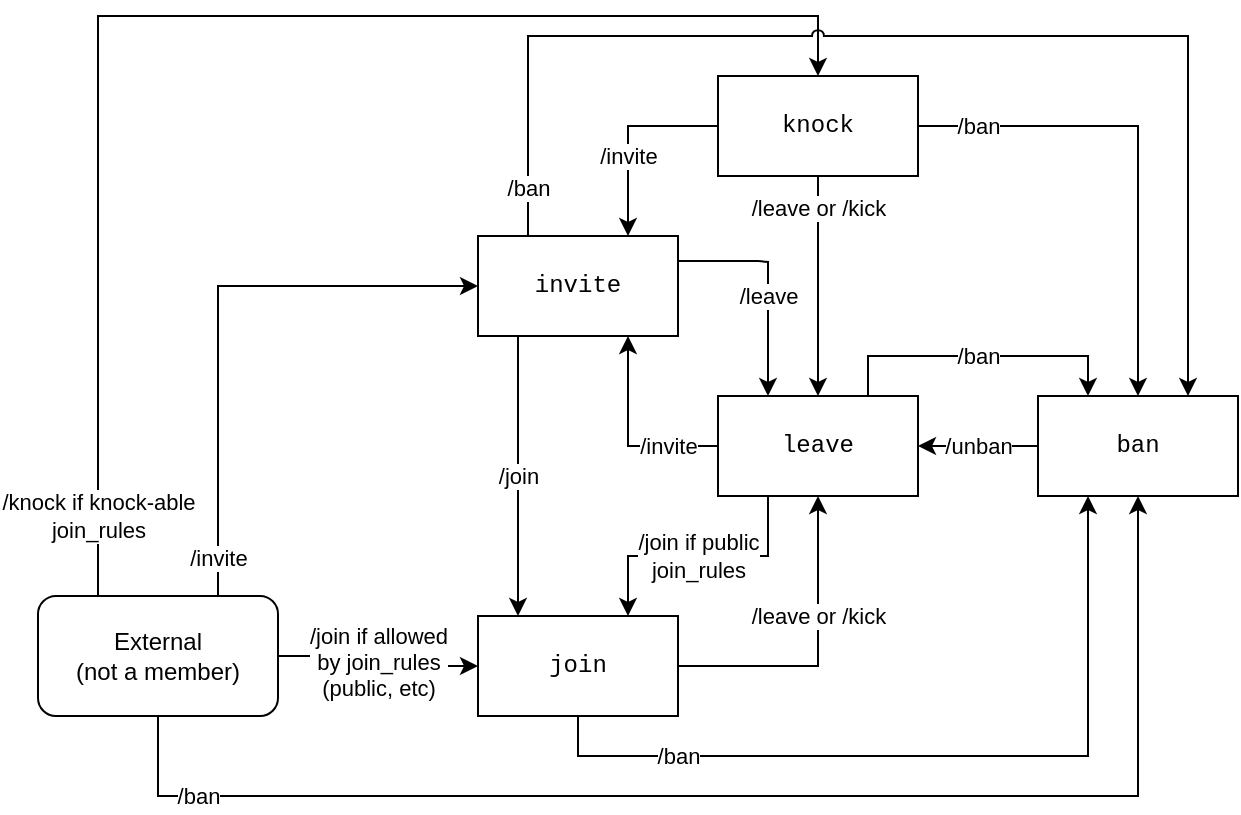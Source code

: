 <mxfile version="16.1.2" type="device"><diagram id="4a_pTli-mcEMNPq0ciXK" name="Page-1"><mxGraphModel dx="815" dy="1025" grid="1" gridSize="10" guides="1" tooltips="1" connect="1" arrows="1" fold="1" page="1" pageScale="1" pageWidth="827" pageHeight="1169" math="0" shadow="0"><root><mxCell id="0"/><mxCell id="1" parent="0"/><mxCell id="P05zALBlSnZwpnZ5Cu9t-11" value="/join" style="edgeStyle=orthogonalEdgeStyle;rounded=0;orthogonalLoop=1;jettySize=auto;html=1;" parent="1" source="P05zALBlSnZwpnZ5Cu9t-1" target="P05zALBlSnZwpnZ5Cu9t-2" edge="1"><mxGeometry relative="1" as="geometry"><Array as="points"><mxPoint x="290" y="360"/><mxPoint x="290" y="360"/></Array></mxGeometry></mxCell><mxCell id="P05zALBlSnZwpnZ5Cu9t-14" value="/leave" style="edgeStyle=orthogonalEdgeStyle;rounded=0;orthogonalLoop=1;jettySize=auto;html=1;exitX=1;exitY=0.25;exitDx=0;exitDy=0;entryX=0.25;entryY=0;entryDx=0;entryDy=0;" parent="1" source="P05zALBlSnZwpnZ5Cu9t-25" target="P05zALBlSnZwpnZ5Cu9t-4" edge="1"><mxGeometry x="0.107" relative="1" as="geometry"><mxPoint x="480" y="249.667" as="targetPoint"/><Array as="points"><mxPoint x="410" y="263"/><mxPoint x="415" y="263"/></Array><mxPoint as="offset"/></mxGeometry></mxCell><mxCell id="P05zALBlSnZwpnZ5Cu9t-1" value="invite" style="rounded=0;whiteSpace=wrap;html=1;" parent="1" vertex="1"><mxGeometry x="270" y="250" width="100" height="50" as="geometry"/></mxCell><mxCell id="P05zALBlSnZwpnZ5Cu9t-16" value="/leave or /kick" style="edgeStyle=orthogonalEdgeStyle;rounded=0;orthogonalLoop=1;jettySize=auto;html=1;" parent="1" source="P05zALBlSnZwpnZ5Cu9t-2" target="P05zALBlSnZwpnZ5Cu9t-4" edge="1"><mxGeometry x="0.226" relative="1" as="geometry"><mxPoint as="offset"/></mxGeometry></mxCell><mxCell id="P05zALBlSnZwpnZ5Cu9t-22" value="/ban" style="edgeStyle=orthogonalEdgeStyle;rounded=0;orthogonalLoop=1;jettySize=auto;html=1;exitX=0.5;exitY=1;exitDx=0;exitDy=0;entryX=0.25;entryY=1;entryDx=0;entryDy=0;" parent="1" source="P05zALBlSnZwpnZ5Cu9t-2" target="P05zALBlSnZwpnZ5Cu9t-3" edge="1"><mxGeometry x="-0.654" relative="1" as="geometry"><mxPoint as="offset"/></mxGeometry></mxCell><mxCell id="P05zALBlSnZwpnZ5Cu9t-2" value="join" style="rounded=0;whiteSpace=wrap;html=1;fontFamily=Courier New;" parent="1" vertex="1"><mxGeometry x="270" y="440" width="100" height="50" as="geometry"/></mxCell><mxCell id="P05zALBlSnZwpnZ5Cu9t-18" value="/unban" style="edgeStyle=orthogonalEdgeStyle;rounded=0;orthogonalLoop=1;jettySize=auto;html=1;exitX=0;exitY=0.5;exitDx=0;exitDy=0;entryX=1;entryY=0.5;entryDx=0;entryDy=0;" parent="1" source="P05zALBlSnZwpnZ5Cu9t-3" target="P05zALBlSnZwpnZ5Cu9t-4" edge="1"><mxGeometry relative="1" as="geometry"/></mxCell><mxCell id="P05zALBlSnZwpnZ5Cu9t-3" value="ban" style="rounded=0;whiteSpace=wrap;html=1;fontFamily=Courier New;" parent="1" vertex="1"><mxGeometry x="550" y="330" width="100" height="50" as="geometry"/></mxCell><mxCell id="P05zALBlSnZwpnZ5Cu9t-12" value="/join if public&lt;br&gt;join_rules" style="edgeStyle=orthogonalEdgeStyle;rounded=0;orthogonalLoop=1;jettySize=auto;html=1;exitX=0.25;exitY=1;exitDx=0;exitDy=0;entryX=0.75;entryY=0;entryDx=0;entryDy=0;" parent="1" source="P05zALBlSnZwpnZ5Cu9t-4" target="P05zALBlSnZwpnZ5Cu9t-2" edge="1"><mxGeometry relative="1" as="geometry"/></mxCell><mxCell id="P05zALBlSnZwpnZ5Cu9t-13" value="/invite" style="edgeStyle=orthogonalEdgeStyle;rounded=0;orthogonalLoop=1;jettySize=auto;html=1;entryX=0.75;entryY=1;entryDx=0;entryDy=0;" parent="1" source="P05zALBlSnZwpnZ5Cu9t-4" target="P05zALBlSnZwpnZ5Cu9t-25" edge="1"><mxGeometry x="-0.5" relative="1" as="geometry"><mxPoint as="offset"/></mxGeometry></mxCell><mxCell id="P05zALBlSnZwpnZ5Cu9t-17" value="/ban" style="edgeStyle=orthogonalEdgeStyle;rounded=0;orthogonalLoop=1;jettySize=auto;html=1;exitX=0.75;exitY=0;exitDx=0;exitDy=0;entryX=0.25;entryY=0;entryDx=0;entryDy=0;" parent="1" source="P05zALBlSnZwpnZ5Cu9t-4" target="P05zALBlSnZwpnZ5Cu9t-3" edge="1"><mxGeometry relative="1" as="geometry"/></mxCell><mxCell id="P05zALBlSnZwpnZ5Cu9t-4" value="leave" style="rounded=0;whiteSpace=wrap;html=1;fontFamily=Courier New;" parent="1" vertex="1"><mxGeometry x="390" y="330" width="100" height="50" as="geometry"/></mxCell><mxCell id="P05zALBlSnZwpnZ5Cu9t-8" value="/invite" style="edgeStyle=orthogonalEdgeStyle;rounded=0;orthogonalLoop=1;jettySize=auto;html=1;exitX=0.75;exitY=0;exitDx=0;exitDy=0;entryX=0;entryY=0.5;entryDx=0;entryDy=0;" parent="1" source="P05zALBlSnZwpnZ5Cu9t-29" target="P05zALBlSnZwpnZ5Cu9t-25" edge="1"><mxGeometry x="-0.868" relative="1" as="geometry"><mxPoint x="170" y="275" as="sourcePoint"/><mxPoint as="offset"/></mxGeometry></mxCell><mxCell id="P05zALBlSnZwpnZ5Cu9t-10" value="/join if allowed&lt;br&gt;by join_rules&lt;br&gt;(public, etc)" style="edgeStyle=orthogonalEdgeStyle;rounded=0;orthogonalLoop=1;jettySize=auto;html=1;exitX=1;exitY=0.5;exitDx=0;exitDy=0;" parent="1" source="P05zALBlSnZwpnZ5Cu9t-29" target="P05zALBlSnZwpnZ5Cu9t-2" edge="1"><mxGeometry relative="1" as="geometry"><mxPoint x="170" y="465" as="sourcePoint"/></mxGeometry></mxCell><mxCell id="P05zALBlSnZwpnZ5Cu9t-21" value="/ban" style="edgeStyle=orthogonalEdgeStyle;rounded=0;orthogonalLoop=1;jettySize=auto;html=1;entryX=0.5;entryY=1;entryDx=0;entryDy=0;exitX=0.5;exitY=1;exitDx=0;exitDy=0;" parent="1" source="P05zALBlSnZwpnZ5Cu9t-29" target="P05zALBlSnZwpnZ5Cu9t-3" edge="1"><mxGeometry x="-0.823" relative="1" as="geometry"><mxPoint x="170" y="545" as="sourcePoint"/><Array as="points"><mxPoint x="110" y="530"/><mxPoint x="600" y="530"/></Array><mxPoint as="offset"/></mxGeometry></mxCell><mxCell id="P05zALBlSnZwpnZ5Cu9t-26" value="/invite" style="edgeStyle=orthogonalEdgeStyle;rounded=0;orthogonalLoop=1;jettySize=auto;html=1;exitX=0;exitY=0.5;exitDx=0;exitDy=0;entryX=0.75;entryY=0;entryDx=0;entryDy=0;fontFamily=Helvetica;" parent="1" source="P05zALBlSnZwpnZ5Cu9t-24" target="P05zALBlSnZwpnZ5Cu9t-25" edge="1"><mxGeometry x="0.2" relative="1" as="geometry"><Array as="points"><mxPoint x="345" y="195"/></Array><mxPoint as="offset"/></mxGeometry></mxCell><mxCell id="P05zALBlSnZwpnZ5Cu9t-27" value="/leave or /kick" style="edgeStyle=orthogonalEdgeStyle;rounded=0;orthogonalLoop=1;jettySize=auto;html=1;exitX=0.5;exitY=1;exitDx=0;exitDy=0;entryX=0.5;entryY=0;entryDx=0;entryDy=0;fontFamily=Helvetica;" parent="1" source="P05zALBlSnZwpnZ5Cu9t-24" target="P05zALBlSnZwpnZ5Cu9t-4" edge="1"><mxGeometry x="-0.714" relative="1" as="geometry"><mxPoint as="offset"/></mxGeometry></mxCell><mxCell id="P05zALBlSnZwpnZ5Cu9t-31" value="/ban" style="edgeStyle=orthogonalEdgeStyle;rounded=0;orthogonalLoop=1;jettySize=auto;html=1;exitX=1;exitY=0.5;exitDx=0;exitDy=0;entryX=0.5;entryY=0;entryDx=0;entryDy=0;fontFamily=Helvetica;" parent="1" source="P05zALBlSnZwpnZ5Cu9t-24" target="P05zALBlSnZwpnZ5Cu9t-3" edge="1"><mxGeometry x="-0.755" relative="1" as="geometry"><mxPoint as="offset"/></mxGeometry></mxCell><mxCell id="P05zALBlSnZwpnZ5Cu9t-24" value="knock" style="rounded=0;whiteSpace=wrap;html=1;fontFamily=Courier New;" parent="1" vertex="1"><mxGeometry x="390" y="170" width="100" height="50" as="geometry"/></mxCell><mxCell id="P05zALBlSnZwpnZ5Cu9t-25" value="invite" style="rounded=0;whiteSpace=wrap;html=1;fontFamily=Courier New;" parent="1" vertex="1"><mxGeometry x="270" y="250" width="100" height="50" as="geometry"/></mxCell><mxCell id="P05zALBlSnZwpnZ5Cu9t-29" value="External &lt;br&gt;(not a member)" style="rounded=1;whiteSpace=wrap;html=1;fontFamily=Helvetica;" parent="1" vertex="1"><mxGeometry x="50" y="430" width="120" height="60" as="geometry"/></mxCell><mxCell id="P05zALBlSnZwpnZ5Cu9t-30" value="/knock if knock-able&lt;br&gt;join_rules" style="edgeStyle=orthogonalEdgeStyle;rounded=0;orthogonalLoop=1;jettySize=auto;html=1;exitX=0.25;exitY=0;exitDx=0;exitDy=0;entryX=0.5;entryY=0;entryDx=0;entryDy=0;fontFamily=Helvetica;jumpStyle=none;jumpSize=7;" parent="1" source="P05zALBlSnZwpnZ5Cu9t-29" target="P05zALBlSnZwpnZ5Cu9t-24" edge="1"><mxGeometry x="-0.882" relative="1" as="geometry"><Array as="points"><mxPoint x="80" y="140"/><mxPoint x="440" y="140"/></Array><mxPoint as="offset"/></mxGeometry></mxCell><mxCell id="P05zALBlSnZwpnZ5Cu9t-19" value="/ban" style="edgeStyle=orthogonalEdgeStyle;rounded=0;orthogonalLoop=1;jettySize=auto;html=1;exitX=0.25;exitY=0;exitDx=0;exitDy=0;entryX=0.75;entryY=0;entryDx=0;entryDy=0;jumpStyle=arc;" parent="1" source="P05zALBlSnZwpnZ5Cu9t-25" target="P05zALBlSnZwpnZ5Cu9t-3" edge="1"><mxGeometry x="-0.92" relative="1" as="geometry"><Array as="points"><mxPoint x="295" y="150"/><mxPoint x="625" y="150"/></Array><mxPoint as="offset"/></mxGeometry></mxCell></root></mxGraphModel></diagram></mxfile>